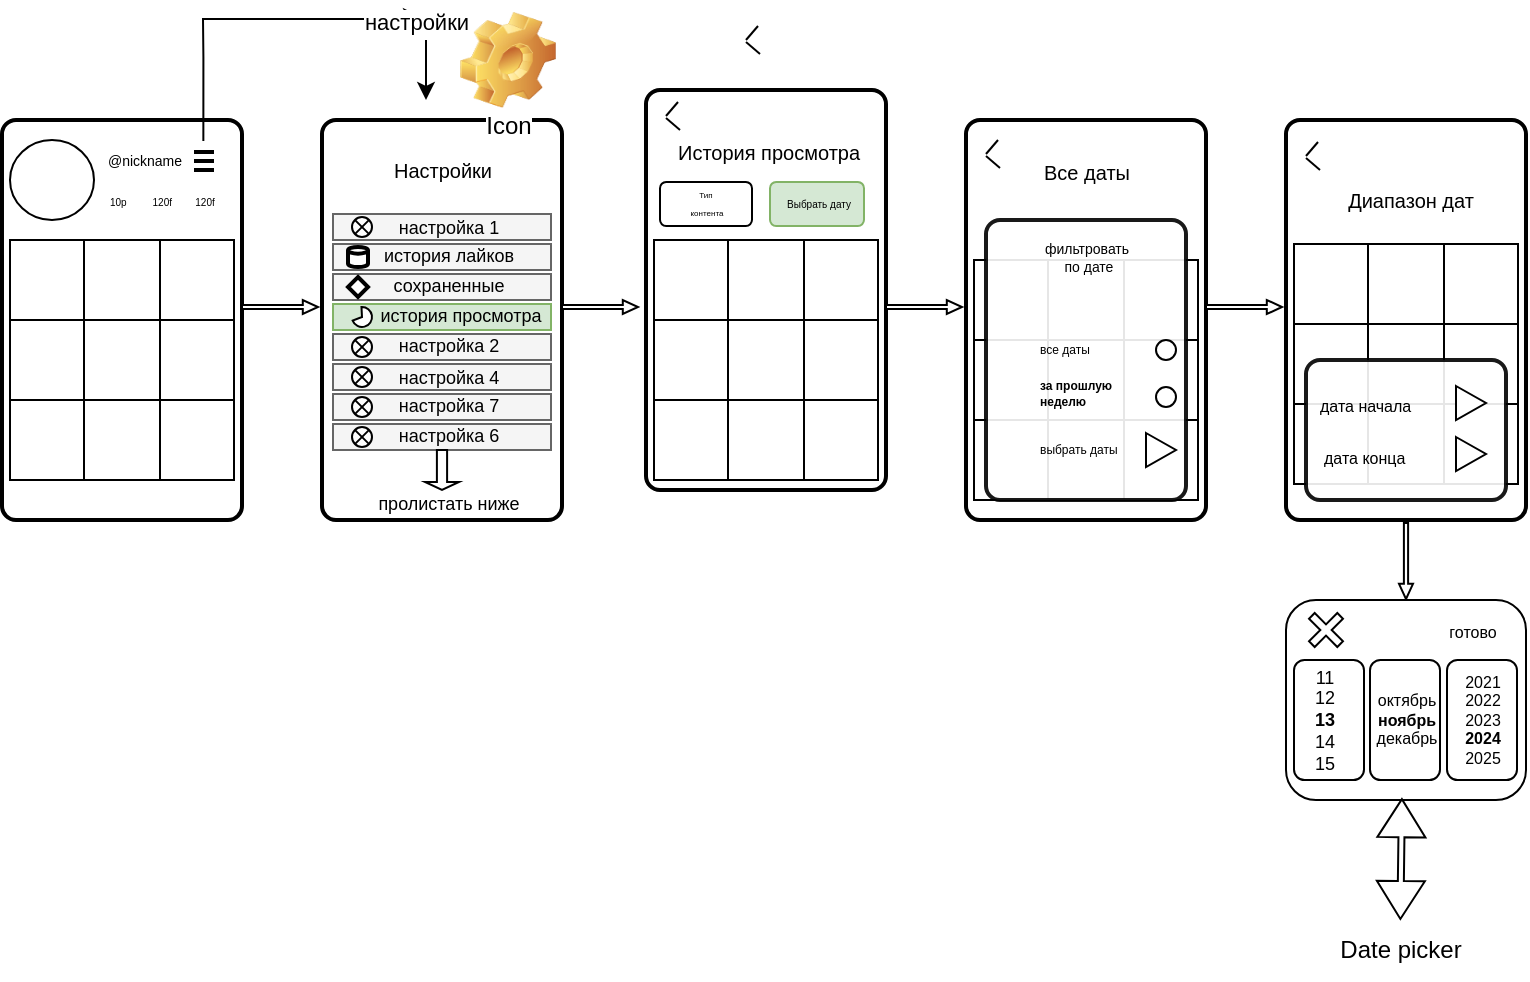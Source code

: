 <mxfile version="24.7.17">
  <diagram name="Страница — 1" id="zSCGIvUuBZdu_Xor0hQM">
    <mxGraphModel dx="1878" dy="1012" grid="1" gridSize="10" guides="1" tooltips="1" connect="1" arrows="1" fold="1" page="1" pageScale="1" pageWidth="827" pageHeight="1169" math="0" shadow="0">
      <root>
        <mxCell id="0" />
        <mxCell id="1" parent="0" />
        <mxCell id="emmkqpBWdBEhl7w6q0PS-4" value="&lt;div style=&quot;text-align: justify;&quot;&gt;&lt;span style=&quot;background-color: initial;&quot;&gt;100&lt;/span&gt;&lt;/div&gt;" style="rounded=1;whiteSpace=wrap;html=1;absoluteArcSize=1;arcSize=14;strokeWidth=2;" vertex="1" parent="1">
          <mxGeometry x="28" y="320" width="120" height="200" as="geometry" />
        </mxCell>
        <mxCell id="emmkqpBWdBEhl7w6q0PS-5" value="" style="rounded=1;whiteSpace=wrap;html=1;absoluteArcSize=1;arcSize=14;strokeWidth=2;" vertex="1" parent="1">
          <mxGeometry x="188" y="320" width="120" height="200" as="geometry" />
        </mxCell>
        <mxCell id="emmkqpBWdBEhl7w6q0PS-6" value="" style="rounded=1;whiteSpace=wrap;html=1;absoluteArcSize=1;arcSize=14;strokeWidth=2;" vertex="1" parent="1">
          <mxGeometry x="350" y="305" width="120" height="200" as="geometry" />
        </mxCell>
        <mxCell id="emmkqpBWdBEhl7w6q0PS-7" value="" style="rounded=1;whiteSpace=wrap;html=1;absoluteArcSize=1;arcSize=14;strokeWidth=2;" vertex="1" parent="1">
          <mxGeometry x="510" y="320" width="120" height="200" as="geometry" />
        </mxCell>
        <mxCell id="emmkqpBWdBEhl7w6q0PS-8" value="" style="rounded=1;whiteSpace=wrap;html=1;absoluteArcSize=1;arcSize=14;strokeWidth=2;" vertex="1" parent="1">
          <mxGeometry x="670" y="320" width="120" height="200" as="geometry" />
        </mxCell>
        <mxCell id="emmkqpBWdBEhl7w6q0PS-9" value="" style="shape=table;startSize=0;container=1;collapsible=0;childLayout=tableLayout;fontSize=16;" vertex="1" parent="1">
          <mxGeometry x="32" y="380" width="112" height="120" as="geometry" />
        </mxCell>
        <mxCell id="emmkqpBWdBEhl7w6q0PS-10" value="" style="shape=tableRow;horizontal=0;startSize=0;swimlaneHead=0;swimlaneBody=0;strokeColor=inherit;top=0;left=0;bottom=0;right=0;collapsible=0;dropTarget=0;fillColor=none;points=[[0,0.5],[1,0.5]];portConstraint=eastwest;fontSize=16;" vertex="1" parent="emmkqpBWdBEhl7w6q0PS-9">
          <mxGeometry width="112" height="40" as="geometry" />
        </mxCell>
        <mxCell id="emmkqpBWdBEhl7w6q0PS-11" value="" style="shape=partialRectangle;html=1;whiteSpace=wrap;connectable=0;strokeColor=inherit;overflow=hidden;fillColor=none;top=0;left=0;bottom=0;right=0;pointerEvents=1;fontSize=16;" vertex="1" parent="emmkqpBWdBEhl7w6q0PS-10">
          <mxGeometry width="37" height="40" as="geometry">
            <mxRectangle width="37" height="40" as="alternateBounds" />
          </mxGeometry>
        </mxCell>
        <mxCell id="emmkqpBWdBEhl7w6q0PS-12" value="" style="shape=partialRectangle;html=1;whiteSpace=wrap;connectable=0;strokeColor=inherit;overflow=hidden;fillColor=none;top=0;left=0;bottom=0;right=0;pointerEvents=1;fontSize=16;" vertex="1" parent="emmkqpBWdBEhl7w6q0PS-10">
          <mxGeometry x="37" width="38" height="40" as="geometry">
            <mxRectangle width="38" height="40" as="alternateBounds" />
          </mxGeometry>
        </mxCell>
        <mxCell id="emmkqpBWdBEhl7w6q0PS-13" value="" style="shape=partialRectangle;html=1;whiteSpace=wrap;connectable=0;strokeColor=inherit;overflow=hidden;fillColor=none;top=0;left=0;bottom=0;right=0;pointerEvents=1;fontSize=16;" vertex="1" parent="emmkqpBWdBEhl7w6q0PS-10">
          <mxGeometry x="75" width="37" height="40" as="geometry">
            <mxRectangle width="37" height="40" as="alternateBounds" />
          </mxGeometry>
        </mxCell>
        <mxCell id="emmkqpBWdBEhl7w6q0PS-14" value="" style="shape=tableRow;horizontal=0;startSize=0;swimlaneHead=0;swimlaneBody=0;strokeColor=inherit;top=0;left=0;bottom=0;right=0;collapsible=0;dropTarget=0;fillColor=none;points=[[0,0.5],[1,0.5]];portConstraint=eastwest;fontSize=16;" vertex="1" parent="emmkqpBWdBEhl7w6q0PS-9">
          <mxGeometry y="40" width="112" height="40" as="geometry" />
        </mxCell>
        <mxCell id="emmkqpBWdBEhl7w6q0PS-15" value="" style="shape=partialRectangle;html=1;whiteSpace=wrap;connectable=0;strokeColor=inherit;overflow=hidden;fillColor=none;top=0;left=0;bottom=0;right=0;pointerEvents=1;fontSize=16;" vertex="1" parent="emmkqpBWdBEhl7w6q0PS-14">
          <mxGeometry width="37" height="40" as="geometry">
            <mxRectangle width="37" height="40" as="alternateBounds" />
          </mxGeometry>
        </mxCell>
        <mxCell id="emmkqpBWdBEhl7w6q0PS-16" value="&lt;div style=&quot;text-align: justify;&quot;&gt;&lt;br&gt;&lt;/div&gt;" style="shape=partialRectangle;html=1;whiteSpace=wrap;connectable=0;strokeColor=inherit;overflow=hidden;fillColor=none;top=0;left=0;bottom=0;right=0;pointerEvents=1;fontSize=16;" vertex="1" parent="emmkqpBWdBEhl7w6q0PS-14">
          <mxGeometry x="37" width="38" height="40" as="geometry">
            <mxRectangle width="38" height="40" as="alternateBounds" />
          </mxGeometry>
        </mxCell>
        <mxCell id="emmkqpBWdBEhl7w6q0PS-17" value="" style="shape=partialRectangle;html=1;whiteSpace=wrap;connectable=0;strokeColor=inherit;overflow=hidden;fillColor=none;top=0;left=0;bottom=0;right=0;pointerEvents=1;fontSize=16;" vertex="1" parent="emmkqpBWdBEhl7w6q0PS-14">
          <mxGeometry x="75" width="37" height="40" as="geometry">
            <mxRectangle width="37" height="40" as="alternateBounds" />
          </mxGeometry>
        </mxCell>
        <mxCell id="emmkqpBWdBEhl7w6q0PS-18" value="" style="shape=tableRow;horizontal=0;startSize=0;swimlaneHead=0;swimlaneBody=0;strokeColor=inherit;top=0;left=0;bottom=0;right=0;collapsible=0;dropTarget=0;fillColor=none;points=[[0,0.5],[1,0.5]];portConstraint=eastwest;fontSize=16;" vertex="1" parent="emmkqpBWdBEhl7w6q0PS-9">
          <mxGeometry y="80" width="112" height="40" as="geometry" />
        </mxCell>
        <mxCell id="emmkqpBWdBEhl7w6q0PS-19" value="" style="shape=partialRectangle;html=1;whiteSpace=wrap;connectable=0;strokeColor=inherit;overflow=hidden;fillColor=none;top=0;left=0;bottom=0;right=0;pointerEvents=1;fontSize=16;" vertex="1" parent="emmkqpBWdBEhl7w6q0PS-18">
          <mxGeometry width="37" height="40" as="geometry">
            <mxRectangle width="37" height="40" as="alternateBounds" />
          </mxGeometry>
        </mxCell>
        <mxCell id="emmkqpBWdBEhl7w6q0PS-20" value="" style="shape=partialRectangle;html=1;whiteSpace=wrap;connectable=0;strokeColor=inherit;overflow=hidden;fillColor=none;top=0;left=0;bottom=0;right=0;pointerEvents=1;fontSize=16;" vertex="1" parent="emmkqpBWdBEhl7w6q0PS-18">
          <mxGeometry x="37" width="38" height="40" as="geometry">
            <mxRectangle width="38" height="40" as="alternateBounds" />
          </mxGeometry>
        </mxCell>
        <mxCell id="emmkqpBWdBEhl7w6q0PS-21" value="" style="shape=partialRectangle;html=1;whiteSpace=wrap;connectable=0;strokeColor=inherit;overflow=hidden;fillColor=none;top=0;left=0;bottom=0;right=0;pointerEvents=1;fontSize=16;" vertex="1" parent="emmkqpBWdBEhl7w6q0PS-18">
          <mxGeometry x="75" width="37" height="40" as="geometry">
            <mxRectangle width="37" height="40" as="alternateBounds" />
          </mxGeometry>
        </mxCell>
        <mxCell id="emmkqpBWdBEhl7w6q0PS-23" value="" style="verticalLabelPosition=bottom;verticalAlign=top;html=1;shape=mxgraph.flowchart.on-page_reference;" vertex="1" parent="1">
          <mxGeometry x="32" y="330" width="42" height="40" as="geometry" />
        </mxCell>
        <mxCell id="emmkqpBWdBEhl7w6q0PS-24" value="10p" style="text;html=1;align=left;verticalAlign=middle;resizable=0;points=[];autosize=1;strokeColor=none;fillColor=none;fontSize=5;" vertex="1" parent="1">
          <mxGeometry x="80" y="350" width="30" height="20" as="geometry" />
        </mxCell>
        <mxCell id="emmkqpBWdBEhl7w6q0PS-25" value="120f" style="text;html=1;align=right;verticalAlign=middle;resizable=0;points=[];autosize=1;strokeColor=none;fillColor=none;fontSize=5;" vertex="1" parent="1">
          <mxGeometry x="84" y="350" width="30" height="20" as="geometry" />
        </mxCell>
        <mxCell id="emmkqpBWdBEhl7w6q0PS-26" value="120f" style="text;html=1;align=center;verticalAlign=middle;resizable=0;points=[];autosize=1;strokeColor=none;fillColor=none;fontSize=5;" vertex="1" parent="1">
          <mxGeometry x="114" y="350" width="30" height="20" as="geometry" />
        </mxCell>
        <mxCell id="emmkqpBWdBEhl7w6q0PS-29" value="" style="line;strokeWidth=2;html=1;" vertex="1" parent="1">
          <mxGeometry x="124" y="330" width="10" height="12" as="geometry" />
        </mxCell>
        <mxCell id="emmkqpBWdBEhl7w6q0PS-30" value="" style="line;strokeWidth=2;html=1;" vertex="1" parent="1">
          <mxGeometry x="124" y="340" width="10" height="10" as="geometry" />
        </mxCell>
        <mxCell id="emmkqpBWdBEhl7w6q0PS-32" value="" style="line;strokeWidth=2;html=1;" vertex="1" parent="1">
          <mxGeometry x="124" y="340" width="10" height="1" as="geometry" />
        </mxCell>
        <mxCell id="emmkqpBWdBEhl7w6q0PS-33" value="" style="edgeStyle=segmentEdgeStyle;endArrow=classic;html=1;curved=0;rounded=0;endSize=8;startSize=8;exitX=0.593;exitY=0.531;exitDx=0;exitDy=0;exitPerimeter=0;" edge="1" parent="1">
          <mxGeometry width="50" height="50" relative="1" as="geometry">
            <mxPoint x="128.68" y="330.502" as="sourcePoint" />
            <mxPoint x="239.5" y="269.5" as="targetPoint" />
            <Array as="points">
              <mxPoint x="128.5" y="288.5" />
              <mxPoint x="128.5" y="288.5" />
            </Array>
          </mxGeometry>
        </mxCell>
        <mxCell id="emmkqpBWdBEhl7w6q0PS-34" value="настройки" style="edgeLabel;html=1;align=center;verticalAlign=middle;resizable=0;points=[];" vertex="1" connectable="0" parent="emmkqpBWdBEhl7w6q0PS-33">
          <mxGeometry x="0.941" y="-1" relative="1" as="geometry">
            <mxPoint as="offset" />
          </mxGeometry>
        </mxCell>
        <mxCell id="emmkqpBWdBEhl7w6q0PS-36" value="" style="shape=singleArrow;whiteSpace=wrap;html=1;" vertex="1" parent="1">
          <mxGeometry x="148" y="410" width="38" height="7" as="geometry" />
        </mxCell>
        <mxCell id="emmkqpBWdBEhl7w6q0PS-37" value="" style="shape=singleArrow;whiteSpace=wrap;html=1;" vertex="1" parent="1">
          <mxGeometry x="308" y="410" width="38" height="7" as="geometry" />
        </mxCell>
        <mxCell id="emmkqpBWdBEhl7w6q0PS-38" value="Настройки" style="text;html=1;align=center;verticalAlign=middle;resizable=0;points=[];autosize=1;strokeColor=none;fillColor=none;fontSize=10;" vertex="1" parent="1">
          <mxGeometry x="213" y="330" width="70" height="30" as="geometry" />
        </mxCell>
        <mxCell id="emmkqpBWdBEhl7w6q0PS-39" value="История просмотра" style="text;html=1;align=center;verticalAlign=middle;resizable=0;points=[];autosize=1;strokeColor=none;fillColor=none;fontSize=10;" vertex="1" parent="1">
          <mxGeometry x="355.5" y="321" width="110" height="30" as="geometry" />
        </mxCell>
        <mxCell id="emmkqpBWdBEhl7w6q0PS-40" value="Все даты" style="text;html=1;align=center;verticalAlign=middle;resizable=0;points=[];autosize=1;strokeColor=none;fillColor=none;fontSize=10;" vertex="1" parent="1">
          <mxGeometry x="535" y="330.5" width="70" height="30" as="geometry" />
        </mxCell>
        <mxCell id="emmkqpBWdBEhl7w6q0PS-41" value="Диапазон дат" style="text;html=1;align=center;verticalAlign=middle;resizable=0;points=[];autosize=1;strokeColor=none;fillColor=none;fontSize=10;" vertex="1" parent="1">
          <mxGeometry x="687" y="345" width="90" height="30" as="geometry" />
        </mxCell>
        <mxCell id="emmkqpBWdBEhl7w6q0PS-42" value="" style="shape=singleArrow;whiteSpace=wrap;html=1;" vertex="1" parent="1">
          <mxGeometry x="470" y="410" width="38" height="7" as="geometry" />
        </mxCell>
        <mxCell id="emmkqpBWdBEhl7w6q0PS-43" value="" style="shape=singleArrow;whiteSpace=wrap;html=1;" vertex="1" parent="1">
          <mxGeometry x="630" y="410" width="38" height="7" as="geometry" />
        </mxCell>
        <mxCell id="emmkqpBWdBEhl7w6q0PS-45" value="" style="verticalLabelPosition=bottom;verticalAlign=top;html=1;shape=mxgraph.basic.rect;fillColor2=none;strokeWidth=1;size=20;indent=100;fillColor=#f5f5f5;fontColor=#333333;strokeColor=#666666;" vertex="1" parent="1">
          <mxGeometry x="193.5" y="367" width="109" height="13" as="geometry" />
        </mxCell>
        <mxCell id="emmkqpBWdBEhl7w6q0PS-46" value="" style="verticalLabelPosition=bottom;verticalAlign=top;html=1;shape=mxgraph.basic.rect;fillColor2=none;strokeWidth=1;size=20;indent=100;fillColor=#f5f5f5;fontColor=#333333;strokeColor=#666666;" vertex="1" parent="1">
          <mxGeometry x="193.5" y="382" width="109" height="13" as="geometry" />
        </mxCell>
        <mxCell id="emmkqpBWdBEhl7w6q0PS-47" value="" style="verticalLabelPosition=bottom;verticalAlign=top;html=1;shape=mxgraph.basic.rect;fillColor2=none;strokeWidth=1;size=20;indent=100;fillColor=#f5f5f5;fontColor=#333333;strokeColor=#666666;" vertex="1" parent="1">
          <mxGeometry x="193.5" y="397" width="109" height="13" as="geometry" />
        </mxCell>
        <mxCell id="emmkqpBWdBEhl7w6q0PS-48" value="" style="verticalLabelPosition=bottom;verticalAlign=top;html=1;shape=mxgraph.basic.rect;fillColor2=none;strokeWidth=1;size=20;indent=100;fillColor=#d5e8d4;strokeColor=#82b366;" vertex="1" parent="1">
          <mxGeometry x="193.5" y="412" width="109" height="13" as="geometry" />
        </mxCell>
        <mxCell id="emmkqpBWdBEhl7w6q0PS-50" value="&lt;font style=&quot;font-size: 7px;&quot;&gt;@nickname&lt;/font&gt;" style="text;html=1;align=center;verticalAlign=middle;resizable=0;points=[];autosize=1;strokeColor=none;fillColor=none;fontSize=7;" vertex="1" parent="1">
          <mxGeometry x="69" y="330.5" width="60" height="20" as="geometry" />
        </mxCell>
        <mxCell id="emmkqpBWdBEhl7w6q0PS-53" value="" style="shape=table;startSize=0;container=1;collapsible=0;childLayout=tableLayout;fontSize=16;" vertex="1" parent="1">
          <mxGeometry x="354" y="380" width="112" height="120" as="geometry" />
        </mxCell>
        <mxCell id="emmkqpBWdBEhl7w6q0PS-54" value="" style="shape=tableRow;horizontal=0;startSize=0;swimlaneHead=0;swimlaneBody=0;strokeColor=inherit;top=0;left=0;bottom=0;right=0;collapsible=0;dropTarget=0;fillColor=none;points=[[0,0.5],[1,0.5]];portConstraint=eastwest;fontSize=16;" vertex="1" parent="emmkqpBWdBEhl7w6q0PS-53">
          <mxGeometry width="112" height="40" as="geometry" />
        </mxCell>
        <mxCell id="emmkqpBWdBEhl7w6q0PS-55" value="" style="shape=partialRectangle;html=1;whiteSpace=wrap;connectable=0;strokeColor=inherit;overflow=hidden;fillColor=none;top=0;left=0;bottom=0;right=0;pointerEvents=1;fontSize=16;" vertex="1" parent="emmkqpBWdBEhl7w6q0PS-54">
          <mxGeometry width="37" height="40" as="geometry">
            <mxRectangle width="37" height="40" as="alternateBounds" />
          </mxGeometry>
        </mxCell>
        <mxCell id="emmkqpBWdBEhl7w6q0PS-56" value="" style="shape=partialRectangle;html=1;whiteSpace=wrap;connectable=0;strokeColor=inherit;overflow=hidden;fillColor=none;top=0;left=0;bottom=0;right=0;pointerEvents=1;fontSize=16;" vertex="1" parent="emmkqpBWdBEhl7w6q0PS-54">
          <mxGeometry x="37" width="38" height="40" as="geometry">
            <mxRectangle width="38" height="40" as="alternateBounds" />
          </mxGeometry>
        </mxCell>
        <mxCell id="emmkqpBWdBEhl7w6q0PS-57" value="" style="shape=partialRectangle;html=1;whiteSpace=wrap;connectable=0;strokeColor=inherit;overflow=hidden;fillColor=none;top=0;left=0;bottom=0;right=0;pointerEvents=1;fontSize=16;" vertex="1" parent="emmkqpBWdBEhl7w6q0PS-54">
          <mxGeometry x="75" width="37" height="40" as="geometry">
            <mxRectangle width="37" height="40" as="alternateBounds" />
          </mxGeometry>
        </mxCell>
        <mxCell id="emmkqpBWdBEhl7w6q0PS-58" value="" style="shape=tableRow;horizontal=0;startSize=0;swimlaneHead=0;swimlaneBody=0;strokeColor=inherit;top=0;left=0;bottom=0;right=0;collapsible=0;dropTarget=0;fillColor=none;points=[[0,0.5],[1,0.5]];portConstraint=eastwest;fontSize=16;" vertex="1" parent="emmkqpBWdBEhl7w6q0PS-53">
          <mxGeometry y="40" width="112" height="40" as="geometry" />
        </mxCell>
        <mxCell id="emmkqpBWdBEhl7w6q0PS-59" value="" style="shape=partialRectangle;html=1;whiteSpace=wrap;connectable=0;strokeColor=inherit;overflow=hidden;fillColor=none;top=0;left=0;bottom=0;right=0;pointerEvents=1;fontSize=16;" vertex="1" parent="emmkqpBWdBEhl7w6q0PS-58">
          <mxGeometry width="37" height="40" as="geometry">
            <mxRectangle width="37" height="40" as="alternateBounds" />
          </mxGeometry>
        </mxCell>
        <mxCell id="emmkqpBWdBEhl7w6q0PS-60" value="&lt;div style=&quot;text-align: justify;&quot;&gt;&lt;br&gt;&lt;/div&gt;" style="shape=partialRectangle;html=1;whiteSpace=wrap;connectable=0;strokeColor=inherit;overflow=hidden;fillColor=none;top=0;left=0;bottom=0;right=0;pointerEvents=1;fontSize=16;" vertex="1" parent="emmkqpBWdBEhl7w6q0PS-58">
          <mxGeometry x="37" width="38" height="40" as="geometry">
            <mxRectangle width="38" height="40" as="alternateBounds" />
          </mxGeometry>
        </mxCell>
        <mxCell id="emmkqpBWdBEhl7w6q0PS-61" value="" style="shape=partialRectangle;html=1;whiteSpace=wrap;connectable=0;strokeColor=inherit;overflow=hidden;fillColor=none;top=0;left=0;bottom=0;right=0;pointerEvents=1;fontSize=16;" vertex="1" parent="emmkqpBWdBEhl7w6q0PS-58">
          <mxGeometry x="75" width="37" height="40" as="geometry">
            <mxRectangle width="37" height="40" as="alternateBounds" />
          </mxGeometry>
        </mxCell>
        <mxCell id="emmkqpBWdBEhl7w6q0PS-62" value="" style="shape=tableRow;horizontal=0;startSize=0;swimlaneHead=0;swimlaneBody=0;strokeColor=inherit;top=0;left=0;bottom=0;right=0;collapsible=0;dropTarget=0;fillColor=none;points=[[0,0.5],[1,0.5]];portConstraint=eastwest;fontSize=16;" vertex="1" parent="emmkqpBWdBEhl7w6q0PS-53">
          <mxGeometry y="80" width="112" height="40" as="geometry" />
        </mxCell>
        <mxCell id="emmkqpBWdBEhl7w6q0PS-63" value="" style="shape=partialRectangle;html=1;whiteSpace=wrap;connectable=0;strokeColor=inherit;overflow=hidden;fillColor=none;top=0;left=0;bottom=0;right=0;pointerEvents=1;fontSize=16;" vertex="1" parent="emmkqpBWdBEhl7w6q0PS-62">
          <mxGeometry width="37" height="40" as="geometry">
            <mxRectangle width="37" height="40" as="alternateBounds" />
          </mxGeometry>
        </mxCell>
        <mxCell id="emmkqpBWdBEhl7w6q0PS-64" value="" style="shape=partialRectangle;html=1;whiteSpace=wrap;connectable=0;strokeColor=inherit;overflow=hidden;fillColor=none;top=0;left=0;bottom=0;right=0;pointerEvents=1;fontSize=16;" vertex="1" parent="emmkqpBWdBEhl7w6q0PS-62">
          <mxGeometry x="37" width="38" height="40" as="geometry">
            <mxRectangle width="38" height="40" as="alternateBounds" />
          </mxGeometry>
        </mxCell>
        <mxCell id="emmkqpBWdBEhl7w6q0PS-65" value="" style="shape=partialRectangle;html=1;whiteSpace=wrap;connectable=0;strokeColor=inherit;overflow=hidden;fillColor=none;top=0;left=0;bottom=0;right=0;pointerEvents=1;fontSize=16;" vertex="1" parent="emmkqpBWdBEhl7w6q0PS-62">
          <mxGeometry x="75" width="37" height="40" as="geometry">
            <mxRectangle width="37" height="40" as="alternateBounds" />
          </mxGeometry>
        </mxCell>
        <mxCell id="emmkqpBWdBEhl7w6q0PS-66" value="" style="shape=table;startSize=0;container=1;collapsible=0;childLayout=tableLayout;fontSize=16;" vertex="1" parent="1">
          <mxGeometry x="514" y="390" width="112" height="120" as="geometry" />
        </mxCell>
        <mxCell id="emmkqpBWdBEhl7w6q0PS-67" value="" style="shape=tableRow;horizontal=0;startSize=0;swimlaneHead=0;swimlaneBody=0;strokeColor=inherit;top=0;left=0;bottom=0;right=0;collapsible=0;dropTarget=0;fillColor=none;points=[[0,0.5],[1,0.5]];portConstraint=eastwest;fontSize=16;" vertex="1" parent="emmkqpBWdBEhl7w6q0PS-66">
          <mxGeometry width="112" height="40" as="geometry" />
        </mxCell>
        <mxCell id="emmkqpBWdBEhl7w6q0PS-68" value="" style="shape=partialRectangle;html=1;whiteSpace=wrap;connectable=0;strokeColor=inherit;overflow=hidden;fillColor=none;top=0;left=0;bottom=0;right=0;pointerEvents=1;fontSize=16;" vertex="1" parent="emmkqpBWdBEhl7w6q0PS-67">
          <mxGeometry width="37" height="40" as="geometry">
            <mxRectangle width="37" height="40" as="alternateBounds" />
          </mxGeometry>
        </mxCell>
        <mxCell id="emmkqpBWdBEhl7w6q0PS-69" value="" style="shape=partialRectangle;html=1;whiteSpace=wrap;connectable=0;strokeColor=inherit;overflow=hidden;fillColor=none;top=0;left=0;bottom=0;right=0;pointerEvents=1;fontSize=16;" vertex="1" parent="emmkqpBWdBEhl7w6q0PS-67">
          <mxGeometry x="37" width="38" height="40" as="geometry">
            <mxRectangle width="38" height="40" as="alternateBounds" />
          </mxGeometry>
        </mxCell>
        <mxCell id="emmkqpBWdBEhl7w6q0PS-70" value="" style="shape=partialRectangle;html=1;whiteSpace=wrap;connectable=0;strokeColor=inherit;overflow=hidden;fillColor=none;top=0;left=0;bottom=0;right=0;pointerEvents=1;fontSize=16;" vertex="1" parent="emmkqpBWdBEhl7w6q0PS-67">
          <mxGeometry x="75" width="37" height="40" as="geometry">
            <mxRectangle width="37" height="40" as="alternateBounds" />
          </mxGeometry>
        </mxCell>
        <mxCell id="emmkqpBWdBEhl7w6q0PS-71" value="" style="shape=tableRow;horizontal=0;startSize=0;swimlaneHead=0;swimlaneBody=0;strokeColor=inherit;top=0;left=0;bottom=0;right=0;collapsible=0;dropTarget=0;fillColor=none;points=[[0,0.5],[1,0.5]];portConstraint=eastwest;fontSize=16;" vertex="1" parent="emmkqpBWdBEhl7w6q0PS-66">
          <mxGeometry y="40" width="112" height="40" as="geometry" />
        </mxCell>
        <mxCell id="emmkqpBWdBEhl7w6q0PS-72" value="" style="shape=partialRectangle;html=1;whiteSpace=wrap;connectable=0;strokeColor=inherit;overflow=hidden;fillColor=none;top=0;left=0;bottom=0;right=0;pointerEvents=1;fontSize=16;" vertex="1" parent="emmkqpBWdBEhl7w6q0PS-71">
          <mxGeometry width="37" height="40" as="geometry">
            <mxRectangle width="37" height="40" as="alternateBounds" />
          </mxGeometry>
        </mxCell>
        <mxCell id="emmkqpBWdBEhl7w6q0PS-73" value="&lt;div style=&quot;text-align: justify;&quot;&gt;&lt;br&gt;&lt;/div&gt;" style="shape=partialRectangle;html=1;whiteSpace=wrap;connectable=0;strokeColor=inherit;overflow=hidden;fillColor=none;top=0;left=0;bottom=0;right=0;pointerEvents=1;fontSize=16;" vertex="1" parent="emmkqpBWdBEhl7w6q0PS-71">
          <mxGeometry x="37" width="38" height="40" as="geometry">
            <mxRectangle width="38" height="40" as="alternateBounds" />
          </mxGeometry>
        </mxCell>
        <mxCell id="emmkqpBWdBEhl7w6q0PS-74" value="" style="shape=partialRectangle;html=1;whiteSpace=wrap;connectable=0;strokeColor=inherit;overflow=hidden;fillColor=none;top=0;left=0;bottom=0;right=0;pointerEvents=1;fontSize=16;" vertex="1" parent="emmkqpBWdBEhl7w6q0PS-71">
          <mxGeometry x="75" width="37" height="40" as="geometry">
            <mxRectangle width="37" height="40" as="alternateBounds" />
          </mxGeometry>
        </mxCell>
        <mxCell id="emmkqpBWdBEhl7w6q0PS-75" value="" style="shape=tableRow;horizontal=0;startSize=0;swimlaneHead=0;swimlaneBody=0;strokeColor=inherit;top=0;left=0;bottom=0;right=0;collapsible=0;dropTarget=0;fillColor=none;points=[[0,0.5],[1,0.5]];portConstraint=eastwest;fontSize=16;" vertex="1" parent="emmkqpBWdBEhl7w6q0PS-66">
          <mxGeometry y="80" width="112" height="40" as="geometry" />
        </mxCell>
        <mxCell id="emmkqpBWdBEhl7w6q0PS-76" value="" style="shape=partialRectangle;html=1;whiteSpace=wrap;connectable=0;strokeColor=inherit;overflow=hidden;fillColor=none;top=0;left=0;bottom=0;right=0;pointerEvents=1;fontSize=16;" vertex="1" parent="emmkqpBWdBEhl7w6q0PS-75">
          <mxGeometry width="37" height="40" as="geometry">
            <mxRectangle width="37" height="40" as="alternateBounds" />
          </mxGeometry>
        </mxCell>
        <mxCell id="emmkqpBWdBEhl7w6q0PS-77" value="" style="shape=partialRectangle;html=1;whiteSpace=wrap;connectable=0;strokeColor=inherit;overflow=hidden;fillColor=none;top=0;left=0;bottom=0;right=0;pointerEvents=1;fontSize=16;" vertex="1" parent="emmkqpBWdBEhl7w6q0PS-75">
          <mxGeometry x="37" width="38" height="40" as="geometry">
            <mxRectangle width="38" height="40" as="alternateBounds" />
          </mxGeometry>
        </mxCell>
        <mxCell id="emmkqpBWdBEhl7w6q0PS-78" value="" style="shape=partialRectangle;html=1;whiteSpace=wrap;connectable=0;strokeColor=inherit;overflow=hidden;fillColor=none;top=0;left=0;bottom=0;right=0;pointerEvents=1;fontSize=16;" vertex="1" parent="emmkqpBWdBEhl7w6q0PS-75">
          <mxGeometry x="75" width="37" height="40" as="geometry">
            <mxRectangle width="37" height="40" as="alternateBounds" />
          </mxGeometry>
        </mxCell>
        <mxCell id="emmkqpBWdBEhl7w6q0PS-51" value="" style="rounded=1;whiteSpace=wrap;html=1;absoluteArcSize=1;arcSize=14;strokeWidth=2;fillColor=default;opacity=90;" vertex="1" parent="1">
          <mxGeometry x="520" y="370" width="100" height="140" as="geometry" />
        </mxCell>
        <mxCell id="emmkqpBWdBEhl7w6q0PS-79" value="" style="verticalLabelPosition=bottom;verticalAlign=top;html=1;shape=mxgraph.basic.rect;fillColor2=none;strokeWidth=1;size=20;indent=100;fillColor=#f5f5f5;fontColor=#333333;strokeColor=#666666;" vertex="1" parent="1">
          <mxGeometry x="193.5" y="427" width="109" height="13" as="geometry" />
        </mxCell>
        <mxCell id="emmkqpBWdBEhl7w6q0PS-80" value="" style="verticalLabelPosition=bottom;verticalAlign=top;html=1;shape=mxgraph.basic.rect;fillColor2=none;strokeWidth=1;size=20;indent=100;fillColor=#f5f5f5;fontColor=#333333;strokeColor=#666666;" vertex="1" parent="1">
          <mxGeometry x="193.5" y="442" width="109" height="13" as="geometry" />
        </mxCell>
        <mxCell id="emmkqpBWdBEhl7w6q0PS-81" value="" style="verticalLabelPosition=bottom;verticalAlign=top;html=1;shape=mxgraph.basic.rect;fillColor2=none;strokeWidth=1;size=20;indent=100;fillColor=#f5f5f5;fontColor=#333333;strokeColor=#666666;" vertex="1" parent="1">
          <mxGeometry x="193.5" y="457" width="109" height="13" as="geometry" />
        </mxCell>
        <mxCell id="emmkqpBWdBEhl7w6q0PS-82" value="" style="verticalLabelPosition=bottom;verticalAlign=top;html=1;shape=mxgraph.basic.rect;fillColor2=none;strokeWidth=1;size=20;indent=100;fillColor=#f5f5f5;fontColor=#333333;strokeColor=#666666;" vertex="1" parent="1">
          <mxGeometry x="193.5" y="472" width="109" height="13" as="geometry" />
        </mxCell>
        <mxCell id="emmkqpBWdBEhl7w6q0PS-83" value="&lt;font style=&quot;font-size: 9px;&quot;&gt;пролистать ниже&lt;/font&gt;" style="text;html=1;align=center;verticalAlign=middle;resizable=0;points=[];autosize=1;strokeColor=none;fillColor=none;" vertex="1" parent="1">
          <mxGeometry x="206" y="496" width="90" height="30" as="geometry" />
        </mxCell>
        <mxCell id="emmkqpBWdBEhl7w6q0PS-85" value="" style="shape=singleArrow;direction=south;whiteSpace=wrap;html=1;" vertex="1" parent="1">
          <mxGeometry x="239.5" y="485" width="17" height="20" as="geometry" />
        </mxCell>
        <mxCell id="emmkqpBWdBEhl7w6q0PS-86" value="" style="verticalLabelPosition=bottom;verticalAlign=top;html=1;shape=mxgraph.basic.pie;startAngle=0.2;endAngle=0.9;rotation=-75;" vertex="1" parent="1">
          <mxGeometry x="203" y="413.5" width="10" height="10" as="geometry" />
        </mxCell>
        <mxCell id="emmkqpBWdBEhl7w6q0PS-87" value="&lt;font style=&quot;font-size: 9px;&quot;&gt;история просмотра&lt;/font&gt;" style="text;html=1;align=center;verticalAlign=middle;resizable=0;points=[];autosize=1;strokeColor=none;fillColor=none;" vertex="1" parent="1">
          <mxGeometry x="207" y="402" width="100" height="30" as="geometry" />
        </mxCell>
        <mxCell id="emmkqpBWdBEhl7w6q0PS-88" value="&lt;font style=&quot;font-size: 9px;&quot;&gt;настройка 1&lt;/font&gt;" style="text;html=1;align=center;verticalAlign=middle;resizable=0;points=[];autosize=1;strokeColor=none;fillColor=none;" vertex="1" parent="1">
          <mxGeometry x="216" y="358" width="70" height="30" as="geometry" />
        </mxCell>
        <mxCell id="emmkqpBWdBEhl7w6q0PS-89" value="&lt;font style=&quot;font-size: 9px;&quot;&gt;история лайков&lt;/font&gt;" style="text;html=1;align=center;verticalAlign=middle;resizable=0;points=[];autosize=1;strokeColor=none;fillColor=none;" vertex="1" parent="1">
          <mxGeometry x="206" y="372" width="90" height="30" as="geometry" />
        </mxCell>
        <mxCell id="emmkqpBWdBEhl7w6q0PS-90" value="&lt;font style=&quot;font-size: 9px;&quot;&gt;сохраненные&lt;/font&gt;" style="text;html=1;align=center;verticalAlign=middle;resizable=0;points=[];autosize=1;strokeColor=none;fillColor=none;" vertex="1" parent="1">
          <mxGeometry x="211" y="387" width="80" height="30" as="geometry" />
        </mxCell>
        <mxCell id="emmkqpBWdBEhl7w6q0PS-91" value="&lt;font style=&quot;font-size: 9px;&quot;&gt;настройка 2&lt;/font&gt;" style="text;html=1;align=center;verticalAlign=middle;resizable=0;points=[];autosize=1;strokeColor=none;fillColor=none;" vertex="1" parent="1">
          <mxGeometry x="216" y="417" width="70" height="30" as="geometry" />
        </mxCell>
        <mxCell id="emmkqpBWdBEhl7w6q0PS-92" value="&lt;font style=&quot;font-size: 9px;&quot;&gt;настройка 4&lt;/font&gt;" style="text;html=1;align=center;verticalAlign=middle;resizable=0;points=[];autosize=1;strokeColor=none;fillColor=none;" vertex="1" parent="1">
          <mxGeometry x="216" y="433" width="70" height="30" as="geometry" />
        </mxCell>
        <mxCell id="emmkqpBWdBEhl7w6q0PS-93" value="&lt;font style=&quot;font-size: 9px;&quot;&gt;настройка 7&lt;/font&gt;" style="text;html=1;align=center;verticalAlign=middle;resizable=0;points=[];autosize=1;strokeColor=none;fillColor=none;" vertex="1" parent="1">
          <mxGeometry x="216" y="447" width="70" height="30" as="geometry" />
        </mxCell>
        <mxCell id="emmkqpBWdBEhl7w6q0PS-94" value="&lt;font style=&quot;font-size: 9px;&quot;&gt;настройка 6&lt;/font&gt;" style="text;html=1;align=center;verticalAlign=middle;resizable=0;points=[];autosize=1;strokeColor=none;fillColor=none;" vertex="1" parent="1">
          <mxGeometry x="216" y="462" width="70" height="30" as="geometry" />
        </mxCell>
        <mxCell id="emmkqpBWdBEhl7w6q0PS-95" value="" style="verticalLabelPosition=bottom;verticalAlign=top;html=1;shape=mxgraph.flowchart.or;" vertex="1" parent="1">
          <mxGeometry x="203" y="428.5" width="10" height="10" as="geometry" />
        </mxCell>
        <mxCell id="emmkqpBWdBEhl7w6q0PS-96" value="" style="verticalLabelPosition=bottom;verticalAlign=top;html=1;shape=mxgraph.flowchart.or;" vertex="1" parent="1">
          <mxGeometry x="203" y="443.5" width="10" height="10" as="geometry" />
        </mxCell>
        <mxCell id="emmkqpBWdBEhl7w6q0PS-97" value="" style="verticalLabelPosition=bottom;verticalAlign=top;html=1;shape=mxgraph.flowchart.or;" vertex="1" parent="1">
          <mxGeometry x="203" y="458.5" width="10" height="10" as="geometry" />
        </mxCell>
        <mxCell id="emmkqpBWdBEhl7w6q0PS-98" value="" style="verticalLabelPosition=bottom;verticalAlign=top;html=1;shape=mxgraph.flowchart.or;" vertex="1" parent="1">
          <mxGeometry x="203" y="473.5" width="10" height="10" as="geometry" />
        </mxCell>
        <mxCell id="emmkqpBWdBEhl7w6q0PS-99" value="" style="verticalLabelPosition=bottom;verticalAlign=top;html=1;shape=mxgraph.flowchart.or;" vertex="1" parent="1">
          <mxGeometry x="203" y="368.5" width="10" height="10" as="geometry" />
        </mxCell>
        <mxCell id="emmkqpBWdBEhl7w6q0PS-100" value="" style="strokeWidth=2;html=1;shape=mxgraph.flowchart.decision;whiteSpace=wrap;" vertex="1" parent="1">
          <mxGeometry x="201" y="398.5" width="10" height="10" as="geometry" />
        </mxCell>
        <mxCell id="emmkqpBWdBEhl7w6q0PS-101" value="" style="strokeWidth=2;html=1;shape=mxgraph.flowchart.database;whiteSpace=wrap;" vertex="1" parent="1">
          <mxGeometry x="201" y="383.5" width="10" height="10" as="geometry" />
        </mxCell>
        <mxCell id="emmkqpBWdBEhl7w6q0PS-103" value="" style="shape=table;startSize=0;container=1;collapsible=0;childLayout=tableLayout;fontSize=16;" vertex="1" parent="1">
          <mxGeometry x="674" y="382" width="112" height="120" as="geometry" />
        </mxCell>
        <mxCell id="emmkqpBWdBEhl7w6q0PS-104" value="" style="shape=tableRow;horizontal=0;startSize=0;swimlaneHead=0;swimlaneBody=0;strokeColor=inherit;top=0;left=0;bottom=0;right=0;collapsible=0;dropTarget=0;fillColor=none;points=[[0,0.5],[1,0.5]];portConstraint=eastwest;fontSize=16;" vertex="1" parent="emmkqpBWdBEhl7w6q0PS-103">
          <mxGeometry width="112" height="40" as="geometry" />
        </mxCell>
        <mxCell id="emmkqpBWdBEhl7w6q0PS-105" value="" style="shape=partialRectangle;html=1;whiteSpace=wrap;connectable=0;strokeColor=inherit;overflow=hidden;fillColor=none;top=0;left=0;bottom=0;right=0;pointerEvents=1;fontSize=16;" vertex="1" parent="emmkqpBWdBEhl7w6q0PS-104">
          <mxGeometry width="37" height="40" as="geometry">
            <mxRectangle width="37" height="40" as="alternateBounds" />
          </mxGeometry>
        </mxCell>
        <mxCell id="emmkqpBWdBEhl7w6q0PS-106" value="" style="shape=partialRectangle;html=1;whiteSpace=wrap;connectable=0;strokeColor=inherit;overflow=hidden;fillColor=none;top=0;left=0;bottom=0;right=0;pointerEvents=1;fontSize=16;" vertex="1" parent="emmkqpBWdBEhl7w6q0PS-104">
          <mxGeometry x="37" width="38" height="40" as="geometry">
            <mxRectangle width="38" height="40" as="alternateBounds" />
          </mxGeometry>
        </mxCell>
        <mxCell id="emmkqpBWdBEhl7w6q0PS-107" value="" style="shape=partialRectangle;html=1;whiteSpace=wrap;connectable=0;strokeColor=inherit;overflow=hidden;fillColor=none;top=0;left=0;bottom=0;right=0;pointerEvents=1;fontSize=16;" vertex="1" parent="emmkqpBWdBEhl7w6q0PS-104">
          <mxGeometry x="75" width="37" height="40" as="geometry">
            <mxRectangle width="37" height="40" as="alternateBounds" />
          </mxGeometry>
        </mxCell>
        <mxCell id="emmkqpBWdBEhl7w6q0PS-108" value="" style="shape=tableRow;horizontal=0;startSize=0;swimlaneHead=0;swimlaneBody=0;strokeColor=inherit;top=0;left=0;bottom=0;right=0;collapsible=0;dropTarget=0;fillColor=none;points=[[0,0.5],[1,0.5]];portConstraint=eastwest;fontSize=16;" vertex="1" parent="emmkqpBWdBEhl7w6q0PS-103">
          <mxGeometry y="40" width="112" height="40" as="geometry" />
        </mxCell>
        <mxCell id="emmkqpBWdBEhl7w6q0PS-109" value="" style="shape=partialRectangle;html=1;whiteSpace=wrap;connectable=0;strokeColor=inherit;overflow=hidden;fillColor=none;top=0;left=0;bottom=0;right=0;pointerEvents=1;fontSize=16;" vertex="1" parent="emmkqpBWdBEhl7w6q0PS-108">
          <mxGeometry width="37" height="40" as="geometry">
            <mxRectangle width="37" height="40" as="alternateBounds" />
          </mxGeometry>
        </mxCell>
        <mxCell id="emmkqpBWdBEhl7w6q0PS-110" value="&lt;div style=&quot;text-align: justify;&quot;&gt;&lt;br&gt;&lt;/div&gt;" style="shape=partialRectangle;html=1;whiteSpace=wrap;connectable=0;strokeColor=inherit;overflow=hidden;fillColor=none;top=0;left=0;bottom=0;right=0;pointerEvents=1;fontSize=16;" vertex="1" parent="emmkqpBWdBEhl7w6q0PS-108">
          <mxGeometry x="37" width="38" height="40" as="geometry">
            <mxRectangle width="38" height="40" as="alternateBounds" />
          </mxGeometry>
        </mxCell>
        <mxCell id="emmkqpBWdBEhl7w6q0PS-111" value="" style="shape=partialRectangle;html=1;whiteSpace=wrap;connectable=0;strokeColor=inherit;overflow=hidden;fillColor=none;top=0;left=0;bottom=0;right=0;pointerEvents=1;fontSize=16;" vertex="1" parent="emmkqpBWdBEhl7w6q0PS-108">
          <mxGeometry x="75" width="37" height="40" as="geometry">
            <mxRectangle width="37" height="40" as="alternateBounds" />
          </mxGeometry>
        </mxCell>
        <mxCell id="emmkqpBWdBEhl7w6q0PS-112" value="" style="shape=tableRow;horizontal=0;startSize=0;swimlaneHead=0;swimlaneBody=0;strokeColor=inherit;top=0;left=0;bottom=0;right=0;collapsible=0;dropTarget=0;fillColor=none;points=[[0,0.5],[1,0.5]];portConstraint=eastwest;fontSize=16;" vertex="1" parent="emmkqpBWdBEhl7w6q0PS-103">
          <mxGeometry y="80" width="112" height="40" as="geometry" />
        </mxCell>
        <mxCell id="emmkqpBWdBEhl7w6q0PS-113" value="" style="shape=partialRectangle;html=1;whiteSpace=wrap;connectable=0;strokeColor=inherit;overflow=hidden;fillColor=none;top=0;left=0;bottom=0;right=0;pointerEvents=1;fontSize=16;" vertex="1" parent="emmkqpBWdBEhl7w6q0PS-112">
          <mxGeometry width="37" height="40" as="geometry">
            <mxRectangle width="37" height="40" as="alternateBounds" />
          </mxGeometry>
        </mxCell>
        <mxCell id="emmkqpBWdBEhl7w6q0PS-114" value="" style="shape=partialRectangle;html=1;whiteSpace=wrap;connectable=0;strokeColor=inherit;overflow=hidden;fillColor=none;top=0;left=0;bottom=0;right=0;pointerEvents=1;fontSize=16;" vertex="1" parent="emmkqpBWdBEhl7w6q0PS-112">
          <mxGeometry x="37" width="38" height="40" as="geometry">
            <mxRectangle width="38" height="40" as="alternateBounds" />
          </mxGeometry>
        </mxCell>
        <mxCell id="emmkqpBWdBEhl7w6q0PS-115" value="" style="shape=partialRectangle;html=1;whiteSpace=wrap;connectable=0;strokeColor=inherit;overflow=hidden;fillColor=none;top=0;left=0;bottom=0;right=0;pointerEvents=1;fontSize=16;" vertex="1" parent="emmkqpBWdBEhl7w6q0PS-112">
          <mxGeometry x="75" width="37" height="40" as="geometry">
            <mxRectangle width="37" height="40" as="alternateBounds" />
          </mxGeometry>
        </mxCell>
        <mxCell id="emmkqpBWdBEhl7w6q0PS-52" value="" style="rounded=1;whiteSpace=wrap;html=1;absoluteArcSize=1;arcSize=14;strokeWidth=2;opacity=90;" vertex="1" parent="1">
          <mxGeometry x="680" y="440" width="100" height="70" as="geometry" />
        </mxCell>
        <mxCell id="emmkqpBWdBEhl7w6q0PS-136" value="" style="rounded=1;whiteSpace=wrap;html=1;arcSize=14;" vertex="1" parent="1">
          <mxGeometry x="357" y="351" width="46" height="22" as="geometry" />
        </mxCell>
        <mxCell id="emmkqpBWdBEhl7w6q0PS-138" value="" style="rounded=1;whiteSpace=wrap;html=1;arcSize=14;fillColor=#d5e8d4;strokeColor=#82b366;" vertex="1" parent="1">
          <mxGeometry x="412" y="351" width="47" height="22" as="geometry" />
        </mxCell>
        <mxCell id="emmkqpBWdBEhl7w6q0PS-133" value="&lt;p style=&quot;font-size: 4px;&quot;&gt;&lt;font style=&quot;font-size: 4px;&quot;&gt;Тип&amp;nbsp;&lt;/font&gt;&lt;/p&gt;&lt;div style=&quot;font-size: 4px;&quot;&gt;&lt;font style=&quot;font-size: 4px;&quot;&gt;контента&lt;/font&gt;&lt;/div&gt;" style="text;html=1;align=center;verticalAlign=middle;resizable=0;points=[];autosize=1;strokeColor=none;fillColor=none;imageAspect=1;fontSize=4;" vertex="1" parent="1">
          <mxGeometry x="360" y="345" width="40" height="30" as="geometry" />
        </mxCell>
        <mxCell id="emmkqpBWdBEhl7w6q0PS-139" value="&lt;font style=&quot;font-size: 5px;&quot;&gt;Выбрать дату&lt;/font&gt;" style="text;html=1;align=center;verticalAlign=middle;resizable=0;points=[];autosize=1;strokeColor=none;fillColor=none;" vertex="1" parent="1">
          <mxGeometry x="405.5" y="345" width="60" height="30" as="geometry" />
        </mxCell>
        <mxCell id="emmkqpBWdBEhl7w6q0PS-140" value="" style="endArrow=classic;html=1;rounded=0;" edge="1" parent="1">
          <mxGeometry width="50" height="50" relative="1" as="geometry">
            <mxPoint x="240" y="280" as="sourcePoint" />
            <mxPoint x="240" y="310" as="targetPoint" />
          </mxGeometry>
        </mxCell>
        <mxCell id="emmkqpBWdBEhl7w6q0PS-142" value="Icon" style="icon;html=1;image=img/clipart/Gear_128x128.png" vertex="1" parent="1">
          <mxGeometry x="276" y="275" width="10" height="30" as="geometry" />
        </mxCell>
        <mxCell id="emmkqpBWdBEhl7w6q0PS-144" value="" style="endArrow=none;html=1;rounded=0;" edge="1" parent="1">
          <mxGeometry width="50" height="50" relative="1" as="geometry">
            <mxPoint x="400" y="281" as="sourcePoint" />
            <mxPoint x="407" y="287" as="targetPoint" />
          </mxGeometry>
        </mxCell>
        <mxCell id="emmkqpBWdBEhl7w6q0PS-147" value="" style="endArrow=none;html=1;rounded=0;" edge="1" parent="1">
          <mxGeometry width="50" height="50" relative="1" as="geometry">
            <mxPoint x="400" y="280" as="sourcePoint" />
            <mxPoint x="406" y="273" as="targetPoint" />
          </mxGeometry>
        </mxCell>
        <mxCell id="emmkqpBWdBEhl7w6q0PS-150" value="" style="group" vertex="1" connectable="0" parent="1">
          <mxGeometry x="360" y="311" width="7" height="14" as="geometry" />
        </mxCell>
        <mxCell id="emmkqpBWdBEhl7w6q0PS-148" value="" style="endArrow=none;html=1;rounded=0;" edge="1" parent="emmkqpBWdBEhl7w6q0PS-150">
          <mxGeometry width="50" height="50" relative="1" as="geometry">
            <mxPoint x="7" y="14" as="sourcePoint" />
            <mxPoint y="8" as="targetPoint" />
          </mxGeometry>
        </mxCell>
        <mxCell id="emmkqpBWdBEhl7w6q0PS-149" value="" style="endArrow=none;html=1;rounded=0;" edge="1" parent="emmkqpBWdBEhl7w6q0PS-150">
          <mxGeometry width="50" height="50" relative="1" as="geometry">
            <mxPoint x="6" as="sourcePoint" />
            <mxPoint y="7" as="targetPoint" />
          </mxGeometry>
        </mxCell>
        <mxCell id="emmkqpBWdBEhl7w6q0PS-151" value="" style="group" vertex="1" connectable="0" parent="1">
          <mxGeometry x="520" y="330" width="7" height="14" as="geometry" />
        </mxCell>
        <mxCell id="emmkqpBWdBEhl7w6q0PS-152" value="" style="endArrow=none;html=1;rounded=0;" edge="1" parent="emmkqpBWdBEhl7w6q0PS-151">
          <mxGeometry width="50" height="50" relative="1" as="geometry">
            <mxPoint x="7" y="14" as="sourcePoint" />
            <mxPoint y="8" as="targetPoint" />
          </mxGeometry>
        </mxCell>
        <mxCell id="emmkqpBWdBEhl7w6q0PS-153" value="" style="endArrow=none;html=1;rounded=0;" edge="1" parent="emmkqpBWdBEhl7w6q0PS-151">
          <mxGeometry width="50" height="50" relative="1" as="geometry">
            <mxPoint x="6" as="sourcePoint" />
            <mxPoint y="7" as="targetPoint" />
          </mxGeometry>
        </mxCell>
        <mxCell id="emmkqpBWdBEhl7w6q0PS-154" value="" style="group" vertex="1" connectable="0" parent="1">
          <mxGeometry x="680" y="331" width="7" height="14" as="geometry" />
        </mxCell>
        <mxCell id="emmkqpBWdBEhl7w6q0PS-155" value="" style="endArrow=none;html=1;rounded=0;" edge="1" parent="emmkqpBWdBEhl7w6q0PS-154">
          <mxGeometry width="50" height="50" relative="1" as="geometry">
            <mxPoint x="7" y="14" as="sourcePoint" />
            <mxPoint y="8" as="targetPoint" />
          </mxGeometry>
        </mxCell>
        <mxCell id="emmkqpBWdBEhl7w6q0PS-156" value="" style="endArrow=none;html=1;rounded=0;" edge="1" parent="emmkqpBWdBEhl7w6q0PS-154">
          <mxGeometry width="50" height="50" relative="1" as="geometry">
            <mxPoint x="6" as="sourcePoint" />
            <mxPoint y="7" as="targetPoint" />
          </mxGeometry>
        </mxCell>
        <mxCell id="emmkqpBWdBEhl7w6q0PS-157" value="&lt;font style=&quot;font-size: 7px;&quot;&gt;фильтровать&lt;/font&gt;&lt;div style=&quot;font-size: 7px;&quot;&gt;&lt;font style=&quot;font-size: 7px;&quot;&gt;&amp;nbsp;по дате&lt;/font&gt;&lt;/div&gt;" style="text;html=1;align=center;verticalAlign=middle;resizable=0;points=[];autosize=1;strokeColor=none;fillColor=none;fontSize=7;" vertex="1" parent="1">
          <mxGeometry x="535" y="373.5" width="70" height="30" as="geometry" />
        </mxCell>
        <mxCell id="emmkqpBWdBEhl7w6q0PS-158" value="все даты" style="text;html=1;align=left;verticalAlign=middle;resizable=0;points=[];autosize=1;strokeColor=none;fillColor=none;fontSize=6;" vertex="1" parent="1">
          <mxGeometry x="545" y="425" width="50" height="20" as="geometry" />
        </mxCell>
        <mxCell id="emmkqpBWdBEhl7w6q0PS-159" value="&lt;b&gt;за прошлую&lt;/b&gt;&lt;div style=&quot;font-size: 6px;&quot;&gt;&lt;b&gt;неделю&lt;/b&gt;&lt;/div&gt;" style="text;html=1;align=left;verticalAlign=middle;resizable=0;points=[];autosize=1;strokeColor=none;fillColor=none;fontSize=6;" vertex="1" parent="1">
          <mxGeometry x="545" y="442" width="60" height="30" as="geometry" />
        </mxCell>
        <mxCell id="emmkqpBWdBEhl7w6q0PS-160" value="выбрать даты" style="text;html=1;align=left;verticalAlign=middle;resizable=0;points=[];autosize=1;strokeColor=none;fillColor=none;fontSize=6;" vertex="1" parent="1">
          <mxGeometry x="545" y="475" width="60" height="20" as="geometry" />
        </mxCell>
        <mxCell id="emmkqpBWdBEhl7w6q0PS-162" value="" style="ellipse;whiteSpace=wrap;html=1;aspect=fixed;" vertex="1" parent="1">
          <mxGeometry x="605" y="430" width="10" height="10" as="geometry" />
        </mxCell>
        <mxCell id="emmkqpBWdBEhl7w6q0PS-163" value="" style="ellipse;whiteSpace=wrap;html=1;aspect=fixed;" vertex="1" parent="1">
          <mxGeometry x="605" y="453.5" width="10" height="10" as="geometry" />
        </mxCell>
        <mxCell id="emmkqpBWdBEhl7w6q0PS-164" value="" style="triangle;whiteSpace=wrap;html=1;" vertex="1" parent="1">
          <mxGeometry x="600" y="476.5" width="15" height="17" as="geometry" />
        </mxCell>
        <mxCell id="emmkqpBWdBEhl7w6q0PS-165" value="&lt;font style=&quot;font-size: 8px;&quot;&gt;дата начала&lt;/font&gt;" style="text;html=1;align=left;verticalAlign=middle;resizable=0;points=[];autosize=1;strokeColor=none;fillColor=none;" vertex="1" parent="1">
          <mxGeometry x="685" y="447" width="70" height="30" as="geometry" />
        </mxCell>
        <mxCell id="emmkqpBWdBEhl7w6q0PS-166" value="дата конца" style="text;html=1;align=left;verticalAlign=middle;resizable=0;points=[];autosize=1;strokeColor=none;fillColor=none;fontSize=8;" vertex="1" parent="1">
          <mxGeometry x="687" y="478.5" width="60" height="20" as="geometry" />
        </mxCell>
        <mxCell id="emmkqpBWdBEhl7w6q0PS-167" value="" style="triangle;whiteSpace=wrap;html=1;" vertex="1" parent="1">
          <mxGeometry x="755" y="453" width="15" height="17" as="geometry" />
        </mxCell>
        <mxCell id="emmkqpBWdBEhl7w6q0PS-168" value="" style="triangle;whiteSpace=wrap;html=1;" vertex="1" parent="1">
          <mxGeometry x="755" y="478.5" width="15" height="17" as="geometry" />
        </mxCell>
        <mxCell id="emmkqpBWdBEhl7w6q0PS-170" value="" style="shape=singleArrow;whiteSpace=wrap;html=1;rotation=90;" vertex="1" parent="1">
          <mxGeometry x="711" y="537" width="38" height="7" as="geometry" />
        </mxCell>
        <mxCell id="emmkqpBWdBEhl7w6q0PS-172" value="" style="rounded=1;whiteSpace=wrap;html=1;" vertex="1" parent="1">
          <mxGeometry x="670" y="560" width="120" height="100" as="geometry" />
        </mxCell>
        <mxCell id="emmkqpBWdBEhl7w6q0PS-173" value="&lt;font style=&quot;font-size: 8px;&quot;&gt;готово&lt;/font&gt;" style="text;html=1;align=center;verticalAlign=middle;resizable=0;points=[];autosize=1;strokeColor=none;fillColor=none;" vertex="1" parent="1">
          <mxGeometry x="737.5" y="560" width="50" height="30" as="geometry" />
        </mxCell>
        <mxCell id="emmkqpBWdBEhl7w6q0PS-174" value="" style="shape=cross;whiteSpace=wrap;html=1;rotation=45;" vertex="1" parent="1">
          <mxGeometry x="680" y="565" width="20" height="20" as="geometry" />
        </mxCell>
        <mxCell id="emmkqpBWdBEhl7w6q0PS-175" value="" style="rounded=1;whiteSpace=wrap;html=1;" vertex="1" parent="1">
          <mxGeometry x="674" y="590" width="35" height="60" as="geometry" />
        </mxCell>
        <mxCell id="emmkqpBWdBEhl7w6q0PS-176" value="" style="rounded=1;whiteSpace=wrap;html=1;" vertex="1" parent="1">
          <mxGeometry x="712" y="590" width="35" height="60" as="geometry" />
        </mxCell>
        <mxCell id="emmkqpBWdBEhl7w6q0PS-177" value="" style="rounded=1;whiteSpace=wrap;html=1;" vertex="1" parent="1">
          <mxGeometry x="750.5" y="590" width="35" height="60" as="geometry" />
        </mxCell>
        <mxCell id="emmkqpBWdBEhl7w6q0PS-178" value="Date picker" style="text;html=1;align=center;verticalAlign=middle;resizable=0;points=[];autosize=1;strokeColor=none;fillColor=none;" vertex="1" parent="1">
          <mxGeometry x="687" y="720" width="80" height="30" as="geometry" />
        </mxCell>
        <mxCell id="emmkqpBWdBEhl7w6q0PS-179" value="" style="shape=flexArrow;endArrow=classic;startArrow=classic;html=1;rounded=0;entryX=0.483;entryY=0.991;entryDx=0;entryDy=0;entryPerimeter=0;width=3;" edge="1" parent="1" source="emmkqpBWdBEhl7w6q0PS-178" target="emmkqpBWdBEhl7w6q0PS-172">
          <mxGeometry width="100" height="100" relative="1" as="geometry">
            <mxPoint x="730" y="689" as="sourcePoint" />
            <mxPoint x="790" y="620" as="targetPoint" />
          </mxGeometry>
        </mxCell>
        <mxCell id="emmkqpBWdBEhl7w6q0PS-180" value="11&lt;div style=&quot;font-size: 9px;&quot;&gt;12&lt;/div&gt;&lt;div style=&quot;font-size: 9px;&quot;&gt;&lt;b&gt;13&lt;/b&gt;&lt;/div&gt;&lt;div style=&quot;font-size: 9px;&quot;&gt;14&lt;/div&gt;&lt;div style=&quot;font-size: 9px;&quot;&gt;15&lt;/div&gt;" style="text;html=1;align=center;verticalAlign=middle;resizable=0;points=[];autosize=1;strokeColor=none;fillColor=none;fontSize=9;" vertex="1" parent="1">
          <mxGeometry x="674" y="585" width="30" height="70" as="geometry" />
        </mxCell>
        <mxCell id="emmkqpBWdBEhl7w6q0PS-181" value="октябрь&lt;div style=&quot;font-size: 8px;&quot;&gt;&lt;b style=&quot;font-size: 8px;&quot;&gt;ноябрь&lt;/b&gt;&lt;/div&gt;&lt;div style=&quot;font-size: 8px;&quot;&gt;декабрь&lt;/div&gt;" style="text;html=1;align=center;verticalAlign=middle;resizable=0;points=[];autosize=1;strokeColor=none;fillColor=none;fontSize=8;" vertex="1" parent="1">
          <mxGeometry x="704.5" y="600" width="50" height="40" as="geometry" />
        </mxCell>
        <mxCell id="emmkqpBWdBEhl7w6q0PS-182" value="2021&lt;div style=&quot;font-size: 8px;&quot;&gt;2022&lt;/div&gt;&lt;div style=&quot;font-size: 8px;&quot;&gt;2023&lt;/div&gt;&lt;div style=&quot;font-size: 8px;&quot;&gt;&lt;b style=&quot;font-size: 8px;&quot;&gt;2024&lt;/b&gt;&lt;/div&gt;&lt;div style=&quot;font-size: 8px;&quot;&gt;2025&lt;/div&gt;" style="text;html=1;align=center;verticalAlign=middle;resizable=0;points=[];autosize=1;strokeColor=none;fillColor=none;fontSize=8;" vertex="1" parent="1">
          <mxGeometry x="747.5" y="590" width="40" height="60" as="geometry" />
        </mxCell>
      </root>
    </mxGraphModel>
  </diagram>
</mxfile>
